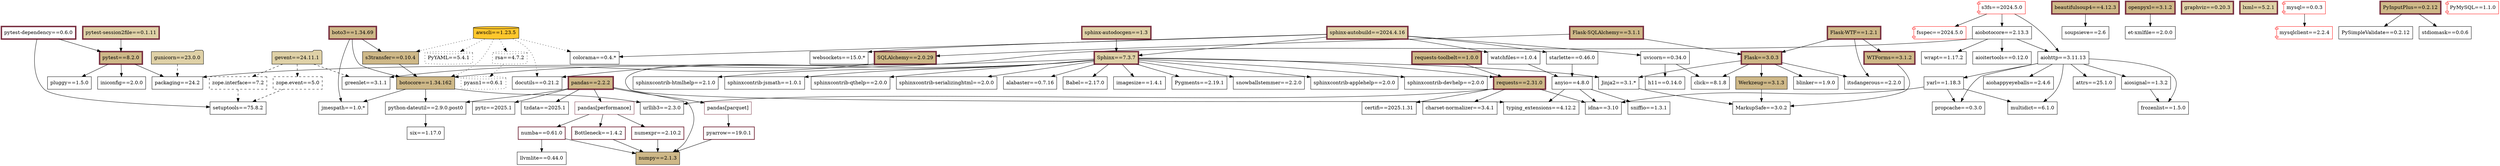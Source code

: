 digraph package_dependencies {
    graph [rankdir=TB]

    /* Node Types
        When multiple adjustments are present, order is label, style, fillcolor, color, penwidth, shape

        Packages used in code
            `style="filled"
            fillcolor="#CEB888"`
        Packages used outside code, including in Flask app creation
            `style="filled"
            fillcolor="#DFD1A7"`
        Packages used in AWS Glue
            `style="filled"
            fillcolor="#FFC72C"`
        
        Package installed because of Flask app: `shape="folder"`
        Package installed because of AWS Glue: `shape="cylinder"`
        Package installed due to code: `shape="box"`

        Dependencies of packages installed because of Flask app: `style="dashed"`
        Dependencies of packages installed because of AWS Glue: `style="dotted"`

        Package included in 'requirements.txt`: `color="#782F40"`
        Package directly included in 'requirements.txt`: `penwidth=4`
        Packages in 'requirements.txt' as automated dependencies: `style="bold"`
    */
    /* Edge Types
        Dependency relationships go from installed package to dependency (required by) package and are listed under the former.

        Dependencies of Dockerfile packages: `style="dashed"`
        Dependencies of AWS Glue packages: `style="dotted"`
    */

    aiobotocore [
        label="\N==2.13.3"
        shape="box"
    ]
    aiobotocore -> aiohttp
    aiobotocore -> aioitertools
    aiobotocore -> botocore
    aiobotocore -> wrapt

    aiohappyeyeballs [
        label="\N==2.4.6"
        shape="box"
    ]

    aiohttp [
        label="\N==3.11.13"
        shape="box"
    ]
    aiohttp -> aiohappyeyeballs
    aiohttp -> aiosignal
    aiohttp -> attrs
    aiohttp -> frozenlist
    aiohttp -> multidict
    aiohttp -> propcache
    aiohttp -> yarl

    aioitertools [
        label="\N==0.12.0"
        shape="box"
    ]

    aiosignal [
        label="\N==1.3.2"
        shape="box"
    ]
    aiosignal -> frozenlist

    alabaster [
        label="\N==0.7.16"
        shape="box"
    ]

    anyio [
        label="\N==4.8.0"
        shape="box"
    ]
    anyio -> "typing_extensions"
    anyio -> idna
    anyio -> sniffio

    attrs [
        label="\N==25.1.0"
        shape="box"
    ]

    awscli [
        label="\N==1.23.5"
        style="filled"
        fillcolor="#FFC72C"
        shape="cylinder"
    ]
    awscli -> botocore [style="dotted"]
    awscli -> colorama [style="dotted"]
    awscli -> docutils [style="dotted"]
    awscli -> PyYAML [style="dotted"]
    awscli -> rsa [style="dotted"]
    awscli -> s3transfer [style="dotted"]

    Babel [
        label="\N==2.17.0"
        shape="box"
    ]

    beautifulsoup4 [
        label="\N==4.12.3"
        style="filled"
        fillcolor="#CEB888"
        color="#782F40"
        penwidth=4
        shape="box"
    ]
    beautifulsoup4 -> soupsieve

    blinker [
        label="\N==1.9.0"
        shape="box"
    ]

    boto3 [
        label="\N==1.34.69"
        style="filled"
        fillcolor="#CEB888"
        color="#782F40"
        penwidth=4
        shape="box"
    ]
    boto3 -> botocore
    boto3 -> jmespath
    boto3 -> s3transfer

    botocore [
        label="\N==1.34.162"
        style="filled"
        fillcolor="#CEB888"
        shape="box"
    ]
    botocore -> jmespath
    botocore -> "python-dateutil"
    botocore -> urllib3

    Bottleneck [
        label="\N==1.4.2"
        style="bold"
        color="#782F40"
        shape="box"
    ]
    Bottleneck -> numpy

    certifi [
        label="\N==2025.1.31"
        shape="box"
    ]

    "charset-normalizer" [
        label="\N==3.4.1"
        shape="box"
    ]

    click [
        label="\N==8.1.8"
        shape="box"
    ]

    colorama [
        label="\N==0.4.*"
        shape="box"
    ]

    docutils [
        label="\N==0.21.2"
        shape="box"
    ]

    "et-xmlfile" [
        label="\N==2.0.0"
        shape="box"
    ]

    Flask [
        label="\N==3.0.3"
        style="filled"
        fillcolor="#CEB888"
        color="#782F40"
        penwidth=4
        shape="box"
    ]
    Flask -> blinker
    Flask -> click
    Flask -> itsdangerous
    Flask -> Jinja2
    Flask -> Werkzeug

    "Flask-SQLAlchemy" [
        label="\N==3.1.1"
        style="filled"
        fillcolor="#CEB888"
        color="#782F40"
        penwidth=4
        shape="box"
    ]
    "Flask-SQLAlchemy" -> Flask
    "Flask-SQLAlchemy" -> SQLAlchemy

    "Flask-WTF" [
        label="\N==1.2.1"
        style="filled"
        fillcolor="#CEB888"
        color="#782F40"
        penwidth=4
        shape="box"
    ]
    "Flask-WTF" -> Flask
    "Flask-WTF" -> itsdangerous
    "Flask-WTF" -> WTForms

    frozenlist [
        label="\N==1.5.0"
        shape="box"
    ]

    fsspec [
        label="\N==2024.5.0"
        color="red" // Possibly remove
        shape="component"
        /*
        color="#782F40"
        penwidth=4
        shape="box"
        */
    ]

    gevent [
        label="\N==24.11.1"
        style="filled"
        fillcolor="#DFD1A7"
        shape="folder"
    ]
    gevent -> greenlet [style="dashed"]
    gevent -> "zope.event" [style="dashed"]
    gevent -> "zope.interface" [style="dashed"]

    graphviz [
        label="\N==0.20.3"
        style="filled"
        fillcolor="#DFD1A7"
        color="#782F40"
        penwidth=4
        shape="box"
    ]

    greenlet [
        label="\N==3.1.1"
        shape="box"
    ]

    gunicorn [
        label="\N==23.0.0"
        style="filled"
        fillcolor="#DFD1A7"
        shape="folder"
    ]
    gunicorn -> packaging [style="dashed"]

    h11 [
        label="\N==0.14.0"
        shape="box"
    ]

    idna [
        label="\N==3.10"
        shape="box"
    ]

    imagesize [
        label="\N==1.4.1"
        shape="box"
    ]

    iniconfig [
        label="\N==2.0.0"
        shape="box"
    ]

    itsdangerous [
        label="\N==2.2.0"
        shape="box"
    ]

    Jinja2 [
        label="\N==3.1.*"
        shape="box"
    ]
    Jinja2 -> MarkupSafe

    jmespath [
        label="\N==1.0.*"
        shape="box"
    ]

    llvmlite [
        label="\N==0.44.0"
        shape="box"
    ]

    lxml [
        label="\N==5.2.1"
        style="filled"
        fillcolor="#DFD1A7"
        color="#782F40"
        penwidth=4
        shape="box"
    ]

    MarkupSafe [
        label="\N==3.0.2"
        shape="box"
    ]

    multidict [
        label="\N==6.1.0"
        shape="box"
    ]

    mysql [
        label="\N==0.0.3"
        color="red" // Possibly remove
        shape="component"
        /*
        color="#782F40"
        penwidth=4
        shape="box"
        */
    ]
    mysql -> mysqlclient

    mysqlclient [
        label="\N==2.2.4"
        color="red" // Possibly remove
        shape="component"
        /*
        color="#782F40"
        penwidth=4
        shape="box"
        */
    ]

    numba [
        label="\N==0.61.0"
        style="bold"
        color="#782F40"
        shape="box"
    ]
    numba -> llvmlite
    numba -> numpy

    numexpr [
        label="\N==2.10.2"
        style="bold"
        color="#782F40"
        shape="box"
    ]
    numexpr -> numpy

    numpy [
        label="\N==2.1.3"
        style="filled"
        fillcolor="#CEB888"
        shape="box"
    ]

    openpyxl [
        label="\N==3.1.2"
        style="filled"
        fillcolor="#CEB888"
        color="#782F40"
        penwidth=4
        shape="box"
    ]
    openpyxl -> "et-xmlfile"

    packaging [
        label="\N==24.2"
        shape="box"
    ]

    pandas [
        label="\N==2.2.2"
        style="filled"
        fillcolor="#CEB888"
        color="#782F40"
        penwidth=4
        shape="box"
    ]
    pandas -> numpy
    pandas -> "pandas[parquet]"
    pandas -> "pandas[performance]"
    pandas -> "python-dateutil"
    pandas -> pytz
    pandas -> tzdata

    "pandas[parquet]" [
        color="#782F40"
        shape="box"
    ]
    "pandas[parquet]" -> pyarrow

    "pandas[performance]" [
        color="#782F40"
        shape="box"
    ]
    "pandas[performance]" -> Bottleneck
    "pandas[performance]" -> numba
    "pandas[performance]" -> numexpr

    pluggy [
        label="\N==1.5.0"
        shape="box"
    ]

    propcache [
        label="\N==0.3.0"
        shape="box"
    ]

    pyarrow [
        label="\N==19.0.1"
        style="bold"
        color="#782f40"
        shape="box"
    ]
    pyarrow -> numpy

    pyasn1 [
        label="\N==0.6.1"
        style="dotted"
        shape="cylinder"
    ]

    Pygments [
        label="\N==2.19.1"
        shape="box"
    ]

    PyInputPlus [
        label="\N==0.2.12"
        style="filled"
        fillcolor="#CEB888"
        color="#782F40"
        penwidth=4
        shape="box"
    ]
    PyInputPlus -> PySimpleValidate
    PyInputPlus -> stdiomask

    PyMySQL [
        label="\N==1.1.0"
        color="red" // Possibly remove
        shape="component"
        /*
        color="#782F40"
        penwidth=4
        shape="box"
        */
    ]

    PySimpleValidate [
        label="\N==0.2.12"
        shape="box"
    ]

    pytest [
        label="\N==8.2.0"
        style="filled"
        fillcolor="#CEB888"
        color="#782F40"
        penwidth=4
        shape="box"
    ]
    pytest -> iniconfig
    pytest -> packaging
    pytest -> pluggy

    "pytest-dependency" [
        label="\N==0.6.0"
        color="#782F40"
        penwidth=4
        shape="box"
    ]
    "pytest-dependency" -> pytest
    "pytest-dependency" -> setuptools

    "pytest-session2file" [
        label="\N==0.1.11"
        style="filled"
        fillcolor="#DFD1A7"
        color="#782F40"
        penwidth=4
        shape="box"
    ]
    "pytest-session2file" -> pytest

    "python-dateutil" [
        label="\N==2.9.0.post0"
        shape="box"
    ]
    "python-dateutil" -> six

    pytz [
        label="\N==2025.1"
        shape="box"
    ]

    PyYAML [
        label="\N==5.4.1"
        style="dotted"
        shape="cylinder"
    ]

    requests [
        label="\N==2.31.0"
        style="filled"
        fillcolor="#CEB888"
        color="#782F40"
        penwidth=4
        shape="box"
    ]
    requests -> "charset-normalizer"
    requests -> certifi
    requests -> idna
    requests -> urllib3

    "requests-toolbelt" [
        label="\N==1.0.0"
        style="filled"
        fillcolor="#CEB888"
        color="#782F40"
        penwidth=4
        shape="box"
    ]
    "requests-toolbelt" -> requests

    rsa [
        label="\N==4.7.2"
        style="dotted"
        shape="cylinder"
    ]
    rsa -> pyasn1 [style="dotted"]

    s3fs [
        label="\N==2024.5.0"
        color="red" // Possibly remove
        shape="component"
        /*
        color="#782F40"
        penwidth=4
        shape="box"
        */
    ]
    s3fs -> aiobotocore
    s3fs -> aiohttp
    s3fs -> fsspec

    s3transfer [
        label="\N==0.10.4"
        style="filled"
        fillcolor="#CEB888"
        shape="box"
    ]
    s3transfer -> botocore

    setuptools [
        label="\N==75.8.2"
        shape="box"
    ]

    six [
        label="\N==1.17.0"
        shape="box"
    ]

    sniffio [
        label="\N==1.3.1"
        shape="box"
    ]

    snowballstemmer [
        label="\N==2.2.0"
        shape="box"
    ]

    soupsieve [
        label="\N==2.6"
        shape="box"
    ]

    Sphinx [
        label="\N==7.3.7"
        style="filled"
        fillcolor="#DFD1A7"
        color="#782F40"
        penwidth=4
        shape="box"
    ]
    Sphinx -> alabaster
    Sphinx -> Babel
    Sphinx -> docutils
    Sphinx -> imagesize
    Sphinx -> Jinja2
    Sphinx -> packaging
    Sphinx -> Pygments
    Sphinx -> requests
    Sphinx -> snowballstemmer
    Sphinx -> "sphinxcontrib-applehelp"
    Sphinx -> "sphinxcontrib-devhelp"
    Sphinx -> "sphinxcontrib-htmlhelp"
    Sphinx -> "sphinxcontrib-jsmath"
    Sphinx -> "sphinxcontrib-qthelp"
    Sphinx -> "sphinxcontrib-serializinghtml"

    "sphinx-autobuild" [
        label="\N==2024.4.16"
        style="filled"
        fillcolor="#DFD1A7"
        color="#782F40"
        penwidth=4
        shape="box"
    ]
    "sphinx-autobuild" -> colorama
    "sphinx-autobuild" -> Sphinx
    "sphinx-autobuild" -> starlette
    "sphinx-autobuild" -> uvicorn
    "sphinx-autobuild" -> watchfiles
    "sphinx-autobuild" -> websockets

    "sphinx-autodocgen" [
        label="\N==1.3"
        style="filled"
        fillcolor="#DFD1A7"
        color="#782F40"
        penwidth=4
        shape="box"
    ]
    "sphinx-autodocgen" -> Sphinx

    "sphinxcontrib-applehelp" [
        label="\N==2.0.0"
        shape="box"
    ]

    "sphinxcontrib-devhelp" [
        label="\N==2.0.0"
        shape="box"
    ]

    "sphinxcontrib-htmlhelp" [
        label="\N==2.1.0"
        shape="box"
    ]

    "sphinxcontrib-jsmath" [
        label="\N==1.0.1"
        shape="box"
    ]

    "sphinxcontrib-qthelp" [
        label="\N==2.0.0"
        shape="box"
    ]

    "sphinxcontrib-serializinghtml" [
        label="\N==2.0.0"
        shape="box"
    ]

    SQLAlchemy [
        label="\N==2.0.29"
        style="filled"
        fillcolor="#CEB888"
        color="#782F40"
        penwidth=4
        shape="box"
    ]
    SQLAlchemy -> greenlet
    SQLAlchemy -> "typing_extensions"

    starlette [
        label="\N==0.46.0"
        shape="box"
    ]
    starlette -> anyio

    stdiomask [
        label="\N==0.0.6"
        shape="box"
    ]

    "typing_extensions" [
        label="\N==4.12.2"
        shape="box"
    ]

    tzdata [
        label="\N==2025.1"
        shape="box"
    ]

    urllib3 [
        label="\N==2.3.0"
        shape="box"
    ]

    uvicorn [
        label="\N==0.34.0"
        shape="box"
    ]
    uvicorn -> click
    uvicorn -> h11

    watchfiles [
        label="\N==1.0.4"
        shape="box"
    ]
    watchfiles -> anyio

    websockets [
        label="\N==15.0.*"
        shape="box"
    ]

    Werkzeug [
        label="\N==3.1.3"
        style="filled"
        fillcolor="#CEB888"
        shape="box"
    ]
    Werkzeug -> MarkupSafe

    wrapt [
        label="\N==1.17.2"
        shape="box"
    ]

    WTForms [
        label="\N==3.1.2"
        style="filled"
        fillcolor="#CEB888"
        color="#782F40"
        penwidth=4
        shape="box"
    ]
    WTForms -> MarkupSafe

    yarl [
        label="\N==1.18.3"
        shape="box"
    ]
    yarl -> idna
    yarl -> multidict
    yarl -> propcache

    "zope.event" [
        label="\N==5.0"
        style="dashed"
        shape="box"
    ]
    "zope.event" -> setuptools [style="dashed"]

    "zope.interface" [
        label="\N==7.2"
        style="dashed"
        shape="box"
    ]
    "zope.interface" -> setuptools [style="dashed"]
}